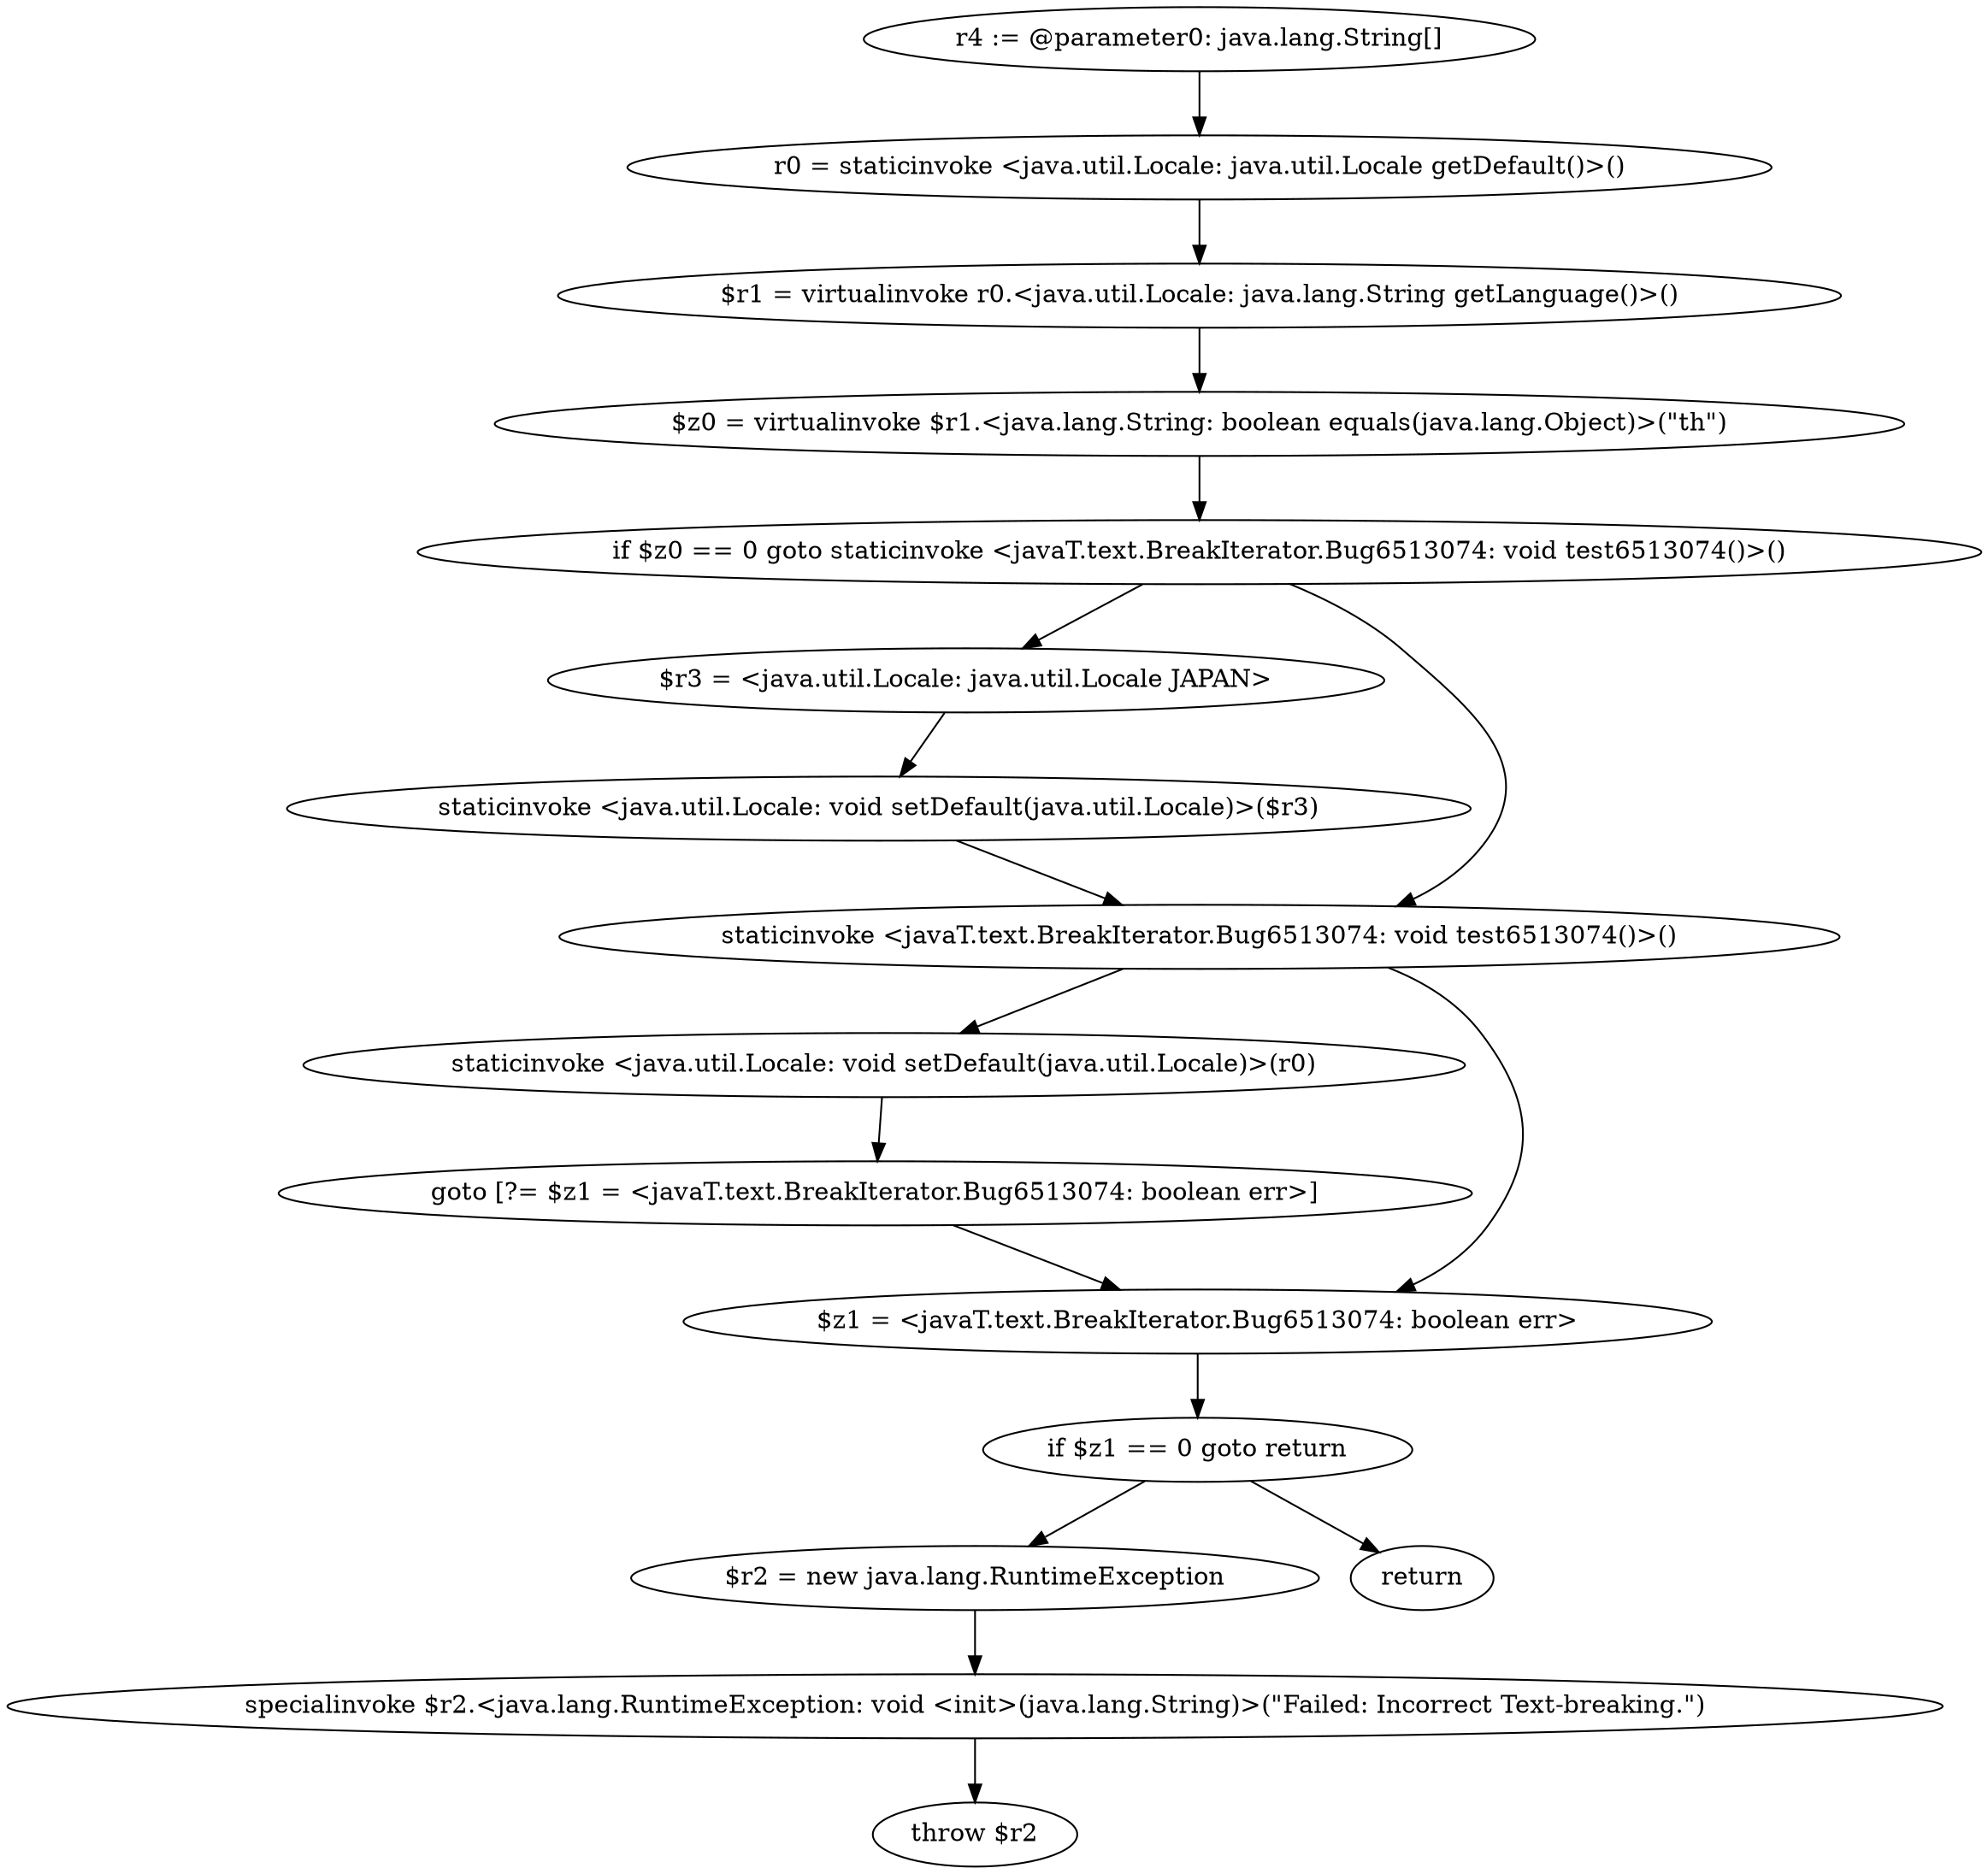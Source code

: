 digraph "unitGraph" {
    "r4 := @parameter0: java.lang.String[]"
    "r0 = staticinvoke <java.util.Locale: java.util.Locale getDefault()>()"
    "$r1 = virtualinvoke r0.<java.util.Locale: java.lang.String getLanguage()>()"
    "$z0 = virtualinvoke $r1.<java.lang.String: boolean equals(java.lang.Object)>(\"th\")"
    "if $z0 == 0 goto staticinvoke <javaT.text.BreakIterator.Bug6513074: void test6513074()>()"
    "$r3 = <java.util.Locale: java.util.Locale JAPAN>"
    "staticinvoke <java.util.Locale: void setDefault(java.util.Locale)>($r3)"
    "staticinvoke <javaT.text.BreakIterator.Bug6513074: void test6513074()>()"
    "staticinvoke <java.util.Locale: void setDefault(java.util.Locale)>(r0)"
    "goto [?= $z1 = <javaT.text.BreakIterator.Bug6513074: boolean err>]"
    "$z1 = <javaT.text.BreakIterator.Bug6513074: boolean err>"
    "if $z1 == 0 goto return"
    "$r2 = new java.lang.RuntimeException"
    "specialinvoke $r2.<java.lang.RuntimeException: void <init>(java.lang.String)>(\"Failed: Incorrect Text-breaking.\")"
    "throw $r2"
    "return"
    "r4 := @parameter0: java.lang.String[]"->"r0 = staticinvoke <java.util.Locale: java.util.Locale getDefault()>()";
    "r0 = staticinvoke <java.util.Locale: java.util.Locale getDefault()>()"->"$r1 = virtualinvoke r0.<java.util.Locale: java.lang.String getLanguage()>()";
    "$r1 = virtualinvoke r0.<java.util.Locale: java.lang.String getLanguage()>()"->"$z0 = virtualinvoke $r1.<java.lang.String: boolean equals(java.lang.Object)>(\"th\")";
    "$z0 = virtualinvoke $r1.<java.lang.String: boolean equals(java.lang.Object)>(\"th\")"->"if $z0 == 0 goto staticinvoke <javaT.text.BreakIterator.Bug6513074: void test6513074()>()";
    "if $z0 == 0 goto staticinvoke <javaT.text.BreakIterator.Bug6513074: void test6513074()>()"->"$r3 = <java.util.Locale: java.util.Locale JAPAN>";
    "if $z0 == 0 goto staticinvoke <javaT.text.BreakIterator.Bug6513074: void test6513074()>()"->"staticinvoke <javaT.text.BreakIterator.Bug6513074: void test6513074()>()";
    "$r3 = <java.util.Locale: java.util.Locale JAPAN>"->"staticinvoke <java.util.Locale: void setDefault(java.util.Locale)>($r3)";
    "staticinvoke <java.util.Locale: void setDefault(java.util.Locale)>($r3)"->"staticinvoke <javaT.text.BreakIterator.Bug6513074: void test6513074()>()";
    "staticinvoke <javaT.text.BreakIterator.Bug6513074: void test6513074()>()"->"staticinvoke <java.util.Locale: void setDefault(java.util.Locale)>(r0)";
    "staticinvoke <java.util.Locale: void setDefault(java.util.Locale)>(r0)"->"goto [?= $z1 = <javaT.text.BreakIterator.Bug6513074: boolean err>]";
    "goto [?= $z1 = <javaT.text.BreakIterator.Bug6513074: boolean err>]"->"$z1 = <javaT.text.BreakIterator.Bug6513074: boolean err>";
    "staticinvoke <javaT.text.BreakIterator.Bug6513074: void test6513074()>()"->"$z1 = <javaT.text.BreakIterator.Bug6513074: boolean err>";
    "$z1 = <javaT.text.BreakIterator.Bug6513074: boolean err>"->"if $z1 == 0 goto return";
    "if $z1 == 0 goto return"->"$r2 = new java.lang.RuntimeException";
    "if $z1 == 0 goto return"->"return";
    "$r2 = new java.lang.RuntimeException"->"specialinvoke $r2.<java.lang.RuntimeException: void <init>(java.lang.String)>(\"Failed: Incorrect Text-breaking.\")";
    "specialinvoke $r2.<java.lang.RuntimeException: void <init>(java.lang.String)>(\"Failed: Incorrect Text-breaking.\")"->"throw $r2";
}
